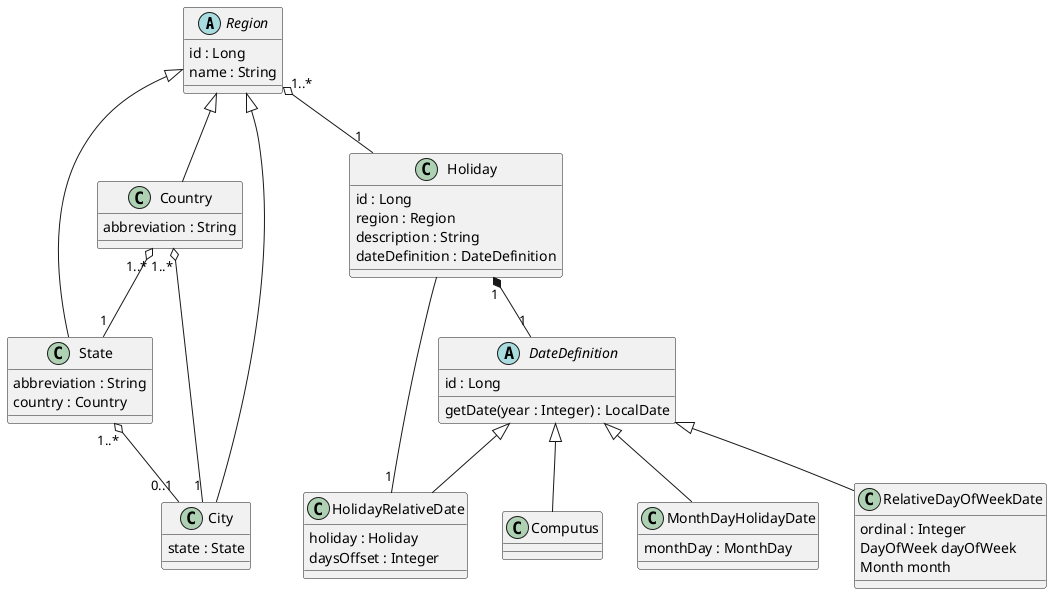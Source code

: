 @startuml
abstract class Region {
	id : Long
	name : String
}

class Country {
	abbreviation : String
}

Region <|-- Country

class State {
	abbreviation : String
	country : Country
}

Region <|-- State
Country "1..*" o-- "1" State

class City {
	state : State
}

Region <|-- City
State "1..*" o-- "0..1" City
Country "1..*" o-- "1" City

class Holiday {
	id : Long
	region : Region
	description : String
	dateDefinition : DateDefinition
}

Region "1..*" o-- "1" Holiday
Holiday "1" *-- "1" DateDefinition

abstract class DateDefinition {
	id : Long
	getDate(year : Integer) : LocalDate
}

class Computus {
}

DateDefinition <|-- Computus

class HolidayRelativeDate {
	holiday : Holiday
	daysOffset : Integer
}

DateDefinition <|-- HolidayRelativeDate
HolidayRelativeDate "1" -- Holiday

class MonthDayHolidayDate {
	monthDay : MonthDay
}

DateDefinition <|-- MonthDayHolidayDate

class RelativeDayOfWeekDate {
	ordinal : Integer
	DayOfWeek dayOfWeek
	Month month
}

DateDefinition <|-- RelativeDayOfWeekDate

@enduml